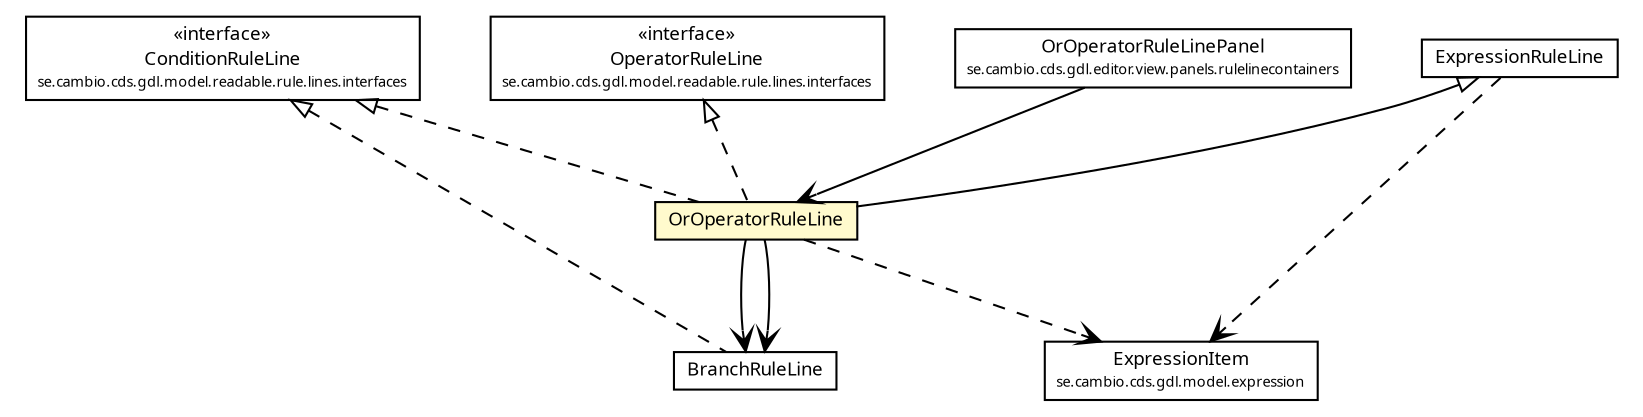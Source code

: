 #!/usr/local/bin/dot
#
# Class diagram 
# Generated by UMLGraph version R5_6 (http://www.umlgraph.org/)
#

digraph G {
	edge [fontname="Trebuchet MS",fontsize=10,labelfontname="Trebuchet MS",labelfontsize=10];
	node [fontname="Trebuchet MS",fontsize=10,shape=plaintext];
	nodesep=0.25;
	ranksep=0.5;
	// se.cambio.cds.gdl.model.expression.ExpressionItem
	c264116 [label=<<table title="se.cambio.cds.gdl.model.expression.ExpressionItem" border="0" cellborder="1" cellspacing="0" cellpadding="2" port="p" href="../../../expression/ExpressionItem.html">
		<tr><td><table border="0" cellspacing="0" cellpadding="1">
<tr><td align="center" balign="center"><font face="Trebuchet MS"> ExpressionItem </font></td></tr>
<tr><td align="center" balign="center"><font face="Trebuchet MS" point-size="7.0"> se.cambio.cds.gdl.model.expression </font></td></tr>
		</table></td></tr>
		</table>>, URL="../../../expression/ExpressionItem.html", fontname="Trebuchet MS", fontcolor="black", fontsize=9.0];
	// se.cambio.cds.gdl.model.readable.rule.lines.OrOperatorRuleLine
	c264299 [label=<<table title="se.cambio.cds.gdl.model.readable.rule.lines.OrOperatorRuleLine" border="0" cellborder="1" cellspacing="0" cellpadding="2" port="p" bgcolor="lemonChiffon" href="./OrOperatorRuleLine.html">
		<tr><td><table border="0" cellspacing="0" cellpadding="1">
<tr><td align="center" balign="center"><font face="Trebuchet MS"> OrOperatorRuleLine </font></td></tr>
		</table></td></tr>
		</table>>, URL="./OrOperatorRuleLine.html", fontname="Trebuchet MS", fontcolor="black", fontsize=9.0];
	// se.cambio.cds.gdl.model.readable.rule.lines.ExpressionRuleLine
	c264301 [label=<<table title="se.cambio.cds.gdl.model.readable.rule.lines.ExpressionRuleLine" border="0" cellborder="1" cellspacing="0" cellpadding="2" port="p" href="./ExpressionRuleLine.html">
		<tr><td><table border="0" cellspacing="0" cellpadding="1">
<tr><td align="center" balign="center"><font face="Trebuchet MS"> ExpressionRuleLine </font></td></tr>
		</table></td></tr>
		</table>>, URL="./ExpressionRuleLine.html", fontname="Trebuchet MS", fontcolor="black", fontsize=9.0];
	// se.cambio.cds.gdl.model.readable.rule.lines.BranchRuleLine
	c264308 [label=<<table title="se.cambio.cds.gdl.model.readable.rule.lines.BranchRuleLine" border="0" cellborder="1" cellspacing="0" cellpadding="2" port="p" href="./BranchRuleLine.html">
		<tr><td><table border="0" cellspacing="0" cellpadding="1">
<tr><td align="center" balign="center"><font face="Trebuchet MS"> BranchRuleLine </font></td></tr>
		</table></td></tr>
		</table>>, URL="./BranchRuleLine.html", fontname="Trebuchet MS", fontcolor="black", fontsize=9.0];
	// se.cambio.cds.gdl.model.readable.rule.lines.interfaces.OperatorRuleLine
	c264333 [label=<<table title="se.cambio.cds.gdl.model.readable.rule.lines.interfaces.OperatorRuleLine" border="0" cellborder="1" cellspacing="0" cellpadding="2" port="p" href="./interfaces/OperatorRuleLine.html">
		<tr><td><table border="0" cellspacing="0" cellpadding="1">
<tr><td align="center" balign="center"> &#171;interface&#187; </td></tr>
<tr><td align="center" balign="center"><font face="Trebuchet MS"> OperatorRuleLine </font></td></tr>
<tr><td align="center" balign="center"><font face="Trebuchet MS" point-size="7.0"> se.cambio.cds.gdl.model.readable.rule.lines.interfaces </font></td></tr>
		</table></td></tr>
		</table>>, URL="./interfaces/OperatorRuleLine.html", fontname="Trebuchet MS", fontcolor="black", fontsize=9.0];
	// se.cambio.cds.gdl.model.readable.rule.lines.interfaces.ConditionRuleLine
	c264336 [label=<<table title="se.cambio.cds.gdl.model.readable.rule.lines.interfaces.ConditionRuleLine" border="0" cellborder="1" cellspacing="0" cellpadding="2" port="p" href="./interfaces/ConditionRuleLine.html">
		<tr><td><table border="0" cellspacing="0" cellpadding="1">
<tr><td align="center" balign="center"> &#171;interface&#187; </td></tr>
<tr><td align="center" balign="center"><font face="Trebuchet MS"> ConditionRuleLine </font></td></tr>
<tr><td align="center" balign="center"><font face="Trebuchet MS" point-size="7.0"> se.cambio.cds.gdl.model.readable.rule.lines.interfaces </font></td></tr>
		</table></td></tr>
		</table>>, URL="./interfaces/ConditionRuleLine.html", fontname="Trebuchet MS", fontcolor="black", fontsize=9.0];
	// se.cambio.cds.gdl.editor.view.panels.rulelinecontainers.OrOperatorRuleLinePanel
	c264559 [label=<<table title="se.cambio.cds.gdl.editor.view.panels.rulelinecontainers.OrOperatorRuleLinePanel" border="0" cellborder="1" cellspacing="0" cellpadding="2" port="p" href="../../../../editor/view/panels/rulelinecontainers/OrOperatorRuleLinePanel.html">
		<tr><td><table border="0" cellspacing="0" cellpadding="1">
<tr><td align="center" balign="center"><font face="Trebuchet MS"> OrOperatorRuleLinePanel </font></td></tr>
<tr><td align="center" balign="center"><font face="Trebuchet MS" point-size="7.0"> se.cambio.cds.gdl.editor.view.panels.rulelinecontainers </font></td></tr>
		</table></td></tr>
		</table>>, URL="../../../../editor/view/panels/rulelinecontainers/OrOperatorRuleLinePanel.html", fontname="Trebuchet MS", fontcolor="black", fontsize=9.0];
	//se.cambio.cds.gdl.model.readable.rule.lines.OrOperatorRuleLine extends se.cambio.cds.gdl.model.readable.rule.lines.ExpressionRuleLine
	c264301:p -> c264299:p [dir=back,arrowtail=empty];
	//se.cambio.cds.gdl.model.readable.rule.lines.OrOperatorRuleLine implements se.cambio.cds.gdl.model.readable.rule.lines.interfaces.ConditionRuleLine
	c264336:p -> c264299:p [dir=back,arrowtail=empty,style=dashed];
	//se.cambio.cds.gdl.model.readable.rule.lines.OrOperatorRuleLine implements se.cambio.cds.gdl.model.readable.rule.lines.interfaces.OperatorRuleLine
	c264333:p -> c264299:p [dir=back,arrowtail=empty,style=dashed];
	//se.cambio.cds.gdl.model.readable.rule.lines.BranchRuleLine implements se.cambio.cds.gdl.model.readable.rule.lines.interfaces.ConditionRuleLine
	c264336:p -> c264308:p [dir=back,arrowtail=empty,style=dashed];
	// se.cambio.cds.gdl.model.readable.rule.lines.OrOperatorRuleLine NAVASSOC se.cambio.cds.gdl.model.readable.rule.lines.BranchRuleLine
	c264299:p -> c264308:p [taillabel="", label="", headlabel="", fontname="Trebuchet MS", fontcolor="black", fontsize=10.0, color="black", arrowhead=open];
	// se.cambio.cds.gdl.model.readable.rule.lines.OrOperatorRuleLine NAVASSOC se.cambio.cds.gdl.model.readable.rule.lines.BranchRuleLine
	c264299:p -> c264308:p [taillabel="", label="", headlabel="", fontname="Trebuchet MS", fontcolor="black", fontsize=10.0, color="black", arrowhead=open];
	// se.cambio.cds.gdl.editor.view.panels.rulelinecontainers.OrOperatorRuleLinePanel NAVASSOC se.cambio.cds.gdl.model.readable.rule.lines.OrOperatorRuleLine
	c264559:p -> c264299:p [taillabel="", label="", headlabel="", fontname="Trebuchet MS", fontcolor="black", fontsize=10.0, color="black", arrowhead=open];
	// se.cambio.cds.gdl.model.readable.rule.lines.OrOperatorRuleLine DEPEND se.cambio.cds.gdl.model.expression.ExpressionItem
	c264299:p -> c264116:p [taillabel="", label="", headlabel="", fontname="Trebuchet MS", fontcolor="black", fontsize=10.0, color="black", arrowhead=open, style=dashed];
	// se.cambio.cds.gdl.model.readable.rule.lines.ExpressionRuleLine DEPEND se.cambio.cds.gdl.model.expression.ExpressionItem
	c264301:p -> c264116:p [taillabel="", label="", headlabel="", fontname="Trebuchet MS", fontcolor="black", fontsize=10.0, color="black", arrowhead=open, style=dashed];
}

